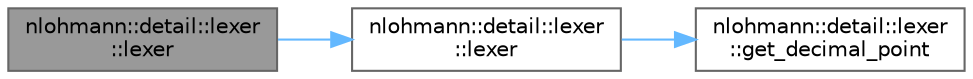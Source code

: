 digraph "nlohmann::detail::lexer::lexer"
{
 // LATEX_PDF_SIZE
  bgcolor="transparent";
  edge [fontname=Helvetica,fontsize=10,labelfontname=Helvetica,labelfontsize=10];
  node [fontname=Helvetica,fontsize=10,shape=box,height=0.2,width=0.4];
  rankdir="LR";
  Node1 [id="Node000001",label="nlohmann::detail::lexer\l::lexer",height=0.2,width=0.4,color="gray40", fillcolor="grey60", style="filled", fontcolor="black",tooltip=" "];
  Node1 -> Node2 [id="edge1_Node000001_Node000002",color="steelblue1",style="solid",tooltip=" "];
  Node2 [id="Node000002",label="nlohmann::detail::lexer\l::lexer",height=0.2,width=0.4,color="grey40", fillcolor="white", style="filled",URL="$classnlohmann_1_1detail_1_1lexer.html#a5498021440ac08dc6079a3597ae1e459",tooltip=" "];
  Node2 -> Node3 [id="edge2_Node000002_Node000003",color="steelblue1",style="solid",tooltip=" "];
  Node3 [id="Node000003",label="nlohmann::detail::lexer\l::get_decimal_point",height=0.2,width=0.4,color="grey40", fillcolor="white", style="filled",URL="$classnlohmann_1_1detail_1_1lexer.html#a48f74c761ce663cd0d92bf428606b535",tooltip="return the locale-dependent decimal point"];
}
